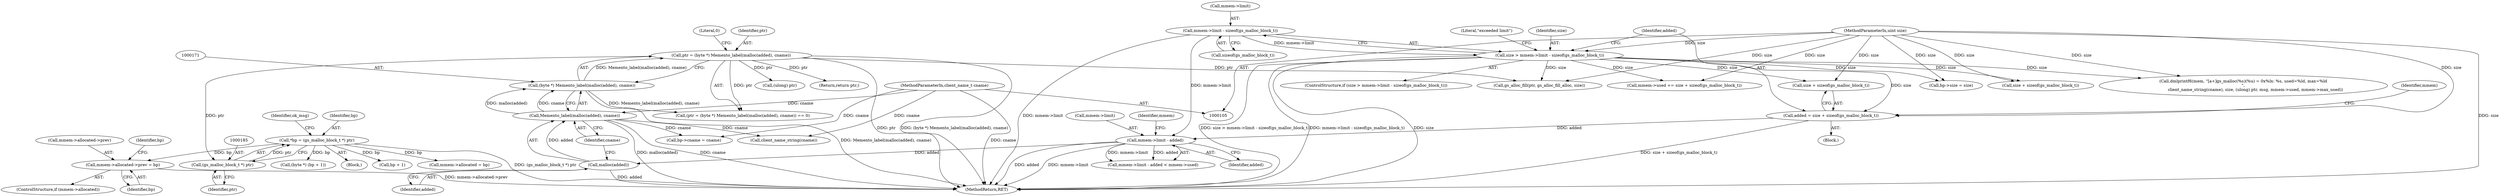 digraph "0_moodle_0c0b0859ae1aba64861599f0e7f74f143f305932@pointer" {
"1000193" [label="(Call,mmem->allocated->prev = bp)"];
"1000182" [label="(Call,*bp = (gs_malloc_block_t *) ptr)"];
"1000184" [label="(Call,(gs_malloc_block_t *) ptr)"];
"1000168" [label="(Call,ptr = (byte *) Memento_label(malloc(added), cname))"];
"1000170" [label="(Call,(byte *) Memento_label(malloc(added), cname))"];
"1000172" [label="(Call,Memento_label(malloc(added), cname))"];
"1000173" [label="(Call,malloc(added))"];
"1000155" [label="(Call,mmem->limit - added)"];
"1000135" [label="(Call,mmem->limit - sizeof(gs_malloc_block_t))"];
"1000147" [label="(Call,added = size + sizeof(gs_malloc_block_t))"];
"1000133" [label="(Call,size > mmem->limit - sizeof(gs_malloc_block_t))"];
"1000107" [label="(MethodParameterIn,uint size)"];
"1000108" [label="(MethodParameterIn,client_name_t cname)"];
"1000175" [label="(Identifier,cname)"];
"1000132" [label="(ControlStructure,if (size > mmem->limit - sizeof(gs_malloc_block_t)))"];
"1000188" [label="(Identifier,ok_msg)"];
"1000235" [label="(Call,(byte *) (bp + 1))"];
"1000302" [label="(MethodReturn,RET)"];
"1000174" [label="(Identifier,added)"];
"1000107" [label="(MethodParameterIn,uint size)"];
"1000244" [label="(Call,size + sizeof(gs_malloc_block_t))"];
"1000184" [label="(Call,(gs_malloc_block_t *) ptr)"];
"1000161" [label="(Identifier,mmem)"];
"1000180" [label="(Block,)"];
"1000194" [label="(Call,mmem->allocated->prev)"];
"1000145" [label="(Block,)"];
"1000133" [label="(Call,size > mmem->limit - sizeof(gs_malloc_block_t))"];
"1000143" [label="(Literal,\"exceeded limit\")"];
"1000290" [label="(Call,(ulong) ptr)"];
"1000135" [label="(Call,mmem->limit - sizeof(gs_malloc_block_t))"];
"1000170" [label="(Call,(byte *) Memento_label(malloc(added), cname))"];
"1000237" [label="(Call,bp + 1)"];
"1000154" [label="(Call,mmem->limit - added < mmem->used)"];
"1000189" [label="(ControlStructure,if (mmem->allocated))"];
"1000183" [label="(Identifier,bp)"];
"1000155" [label="(Call,mmem->limit - added)"];
"1000159" [label="(Identifier,added)"];
"1000147" [label="(Call,added = size + sizeof(gs_malloc_block_t))"];
"1000273" [label="(Call,gs_alloc_fill(ptr, gs_alloc_fill_alloc, size))"];
"1000186" [label="(Identifier,ptr)"];
"1000202" [label="(Identifier,bp)"];
"1000172" [label="(Call,Memento_label(malloc(added), cname))"];
"1000223" [label="(Call,bp->cname = cname)"];
"1000240" [label="(Call,mmem->used += size + sizeof(gs_malloc_block_t))"];
"1000212" [label="(Call,bp->size = size)"];
"1000169" [label="(Identifier,ptr)"];
"1000173" [label="(Call,malloc(added))"];
"1000139" [label="(Call,sizeof(gs_malloc_block_t))"];
"1000284" [label="(Call,dmlprintf6(mem, \"[a+]gs_malloc(%s)(%u) = 0x%lx: %s, used=%ld, max=%ld\n\",\n                   client_name_string(cname), size, (ulong) ptr, msg, mmem->used, mmem->max_used))"];
"1000199" [label="(Identifier,bp)"];
"1000108" [label="(MethodParameterIn,client_name_t cname)"];
"1000148" [label="(Identifier,added)"];
"1000167" [label="(Call,(ptr = (byte *) Memento_label(malloc(added), cname)) == 0)"];
"1000228" [label="(Call,mmem->allocated = bp)"];
"1000300" [label="(Return,return ptr;)"];
"1000134" [label="(Identifier,size)"];
"1000168" [label="(Call,ptr = (byte *) Memento_label(malloc(added), cname))"];
"1000176" [label="(Literal,0)"];
"1000193" [label="(Call,mmem->allocated->prev = bp)"];
"1000287" [label="(Call,client_name_string(cname))"];
"1000157" [label="(Identifier,mmem)"];
"1000149" [label="(Call,size + sizeof(gs_malloc_block_t))"];
"1000156" [label="(Call,mmem->limit)"];
"1000182" [label="(Call,*bp = (gs_malloc_block_t *) ptr)"];
"1000136" [label="(Call,mmem->limit)"];
"1000193" -> "1000189"  [label="AST: "];
"1000193" -> "1000199"  [label="CFG: "];
"1000194" -> "1000193"  [label="AST: "];
"1000199" -> "1000193"  [label="AST: "];
"1000202" -> "1000193"  [label="CFG: "];
"1000193" -> "1000302"  [label="DDG: mmem->allocated->prev"];
"1000182" -> "1000193"  [label="DDG: bp"];
"1000182" -> "1000180"  [label="AST: "];
"1000182" -> "1000184"  [label="CFG: "];
"1000183" -> "1000182"  [label="AST: "];
"1000184" -> "1000182"  [label="AST: "];
"1000188" -> "1000182"  [label="CFG: "];
"1000182" -> "1000302"  [label="DDG: (gs_malloc_block_t *) ptr"];
"1000184" -> "1000182"  [label="DDG: ptr"];
"1000182" -> "1000228"  [label="DDG: bp"];
"1000182" -> "1000235"  [label="DDG: bp"];
"1000182" -> "1000237"  [label="DDG: bp"];
"1000184" -> "1000186"  [label="CFG: "];
"1000185" -> "1000184"  [label="AST: "];
"1000186" -> "1000184"  [label="AST: "];
"1000168" -> "1000184"  [label="DDG: ptr"];
"1000168" -> "1000167"  [label="AST: "];
"1000168" -> "1000170"  [label="CFG: "];
"1000169" -> "1000168"  [label="AST: "];
"1000170" -> "1000168"  [label="AST: "];
"1000176" -> "1000168"  [label="CFG: "];
"1000168" -> "1000302"  [label="DDG: ptr"];
"1000168" -> "1000302"  [label="DDG: (byte *) Memento_label(malloc(added), cname)"];
"1000168" -> "1000167"  [label="DDG: ptr"];
"1000170" -> "1000168"  [label="DDG: Memento_label(malloc(added), cname)"];
"1000168" -> "1000273"  [label="DDG: ptr"];
"1000168" -> "1000290"  [label="DDG: ptr"];
"1000168" -> "1000300"  [label="DDG: ptr"];
"1000170" -> "1000172"  [label="CFG: "];
"1000171" -> "1000170"  [label="AST: "];
"1000172" -> "1000170"  [label="AST: "];
"1000170" -> "1000302"  [label="DDG: Memento_label(malloc(added), cname)"];
"1000170" -> "1000167"  [label="DDG: Memento_label(malloc(added), cname)"];
"1000172" -> "1000170"  [label="DDG: malloc(added)"];
"1000172" -> "1000170"  [label="DDG: cname"];
"1000172" -> "1000175"  [label="CFG: "];
"1000173" -> "1000172"  [label="AST: "];
"1000175" -> "1000172"  [label="AST: "];
"1000172" -> "1000302"  [label="DDG: malloc(added)"];
"1000172" -> "1000302"  [label="DDG: cname"];
"1000173" -> "1000172"  [label="DDG: added"];
"1000108" -> "1000172"  [label="DDG: cname"];
"1000172" -> "1000223"  [label="DDG: cname"];
"1000172" -> "1000287"  [label="DDG: cname"];
"1000173" -> "1000174"  [label="CFG: "];
"1000174" -> "1000173"  [label="AST: "];
"1000175" -> "1000173"  [label="CFG: "];
"1000173" -> "1000302"  [label="DDG: added"];
"1000155" -> "1000173"  [label="DDG: added"];
"1000155" -> "1000154"  [label="AST: "];
"1000155" -> "1000159"  [label="CFG: "];
"1000156" -> "1000155"  [label="AST: "];
"1000159" -> "1000155"  [label="AST: "];
"1000161" -> "1000155"  [label="CFG: "];
"1000155" -> "1000302"  [label="DDG: added"];
"1000155" -> "1000302"  [label="DDG: mmem->limit"];
"1000155" -> "1000154"  [label="DDG: mmem->limit"];
"1000155" -> "1000154"  [label="DDG: added"];
"1000135" -> "1000155"  [label="DDG: mmem->limit"];
"1000147" -> "1000155"  [label="DDG: added"];
"1000135" -> "1000133"  [label="AST: "];
"1000135" -> "1000139"  [label="CFG: "];
"1000136" -> "1000135"  [label="AST: "];
"1000139" -> "1000135"  [label="AST: "];
"1000133" -> "1000135"  [label="CFG: "];
"1000135" -> "1000302"  [label="DDG: mmem->limit"];
"1000135" -> "1000133"  [label="DDG: mmem->limit"];
"1000147" -> "1000145"  [label="AST: "];
"1000147" -> "1000149"  [label="CFG: "];
"1000148" -> "1000147"  [label="AST: "];
"1000149" -> "1000147"  [label="AST: "];
"1000157" -> "1000147"  [label="CFG: "];
"1000147" -> "1000302"  [label="DDG: size + sizeof(gs_malloc_block_t)"];
"1000133" -> "1000147"  [label="DDG: size"];
"1000107" -> "1000147"  [label="DDG: size"];
"1000133" -> "1000132"  [label="AST: "];
"1000134" -> "1000133"  [label="AST: "];
"1000143" -> "1000133"  [label="CFG: "];
"1000148" -> "1000133"  [label="CFG: "];
"1000133" -> "1000302"  [label="DDG: size"];
"1000133" -> "1000302"  [label="DDG: size > mmem->limit - sizeof(gs_malloc_block_t)"];
"1000133" -> "1000302"  [label="DDG: mmem->limit - sizeof(gs_malloc_block_t)"];
"1000107" -> "1000133"  [label="DDG: size"];
"1000133" -> "1000149"  [label="DDG: size"];
"1000133" -> "1000212"  [label="DDG: size"];
"1000133" -> "1000240"  [label="DDG: size"];
"1000133" -> "1000244"  [label="DDG: size"];
"1000133" -> "1000273"  [label="DDG: size"];
"1000133" -> "1000284"  [label="DDG: size"];
"1000107" -> "1000105"  [label="AST: "];
"1000107" -> "1000302"  [label="DDG: size"];
"1000107" -> "1000149"  [label="DDG: size"];
"1000107" -> "1000212"  [label="DDG: size"];
"1000107" -> "1000240"  [label="DDG: size"];
"1000107" -> "1000244"  [label="DDG: size"];
"1000107" -> "1000273"  [label="DDG: size"];
"1000107" -> "1000284"  [label="DDG: size"];
"1000108" -> "1000105"  [label="AST: "];
"1000108" -> "1000302"  [label="DDG: cname"];
"1000108" -> "1000223"  [label="DDG: cname"];
"1000108" -> "1000287"  [label="DDG: cname"];
}
